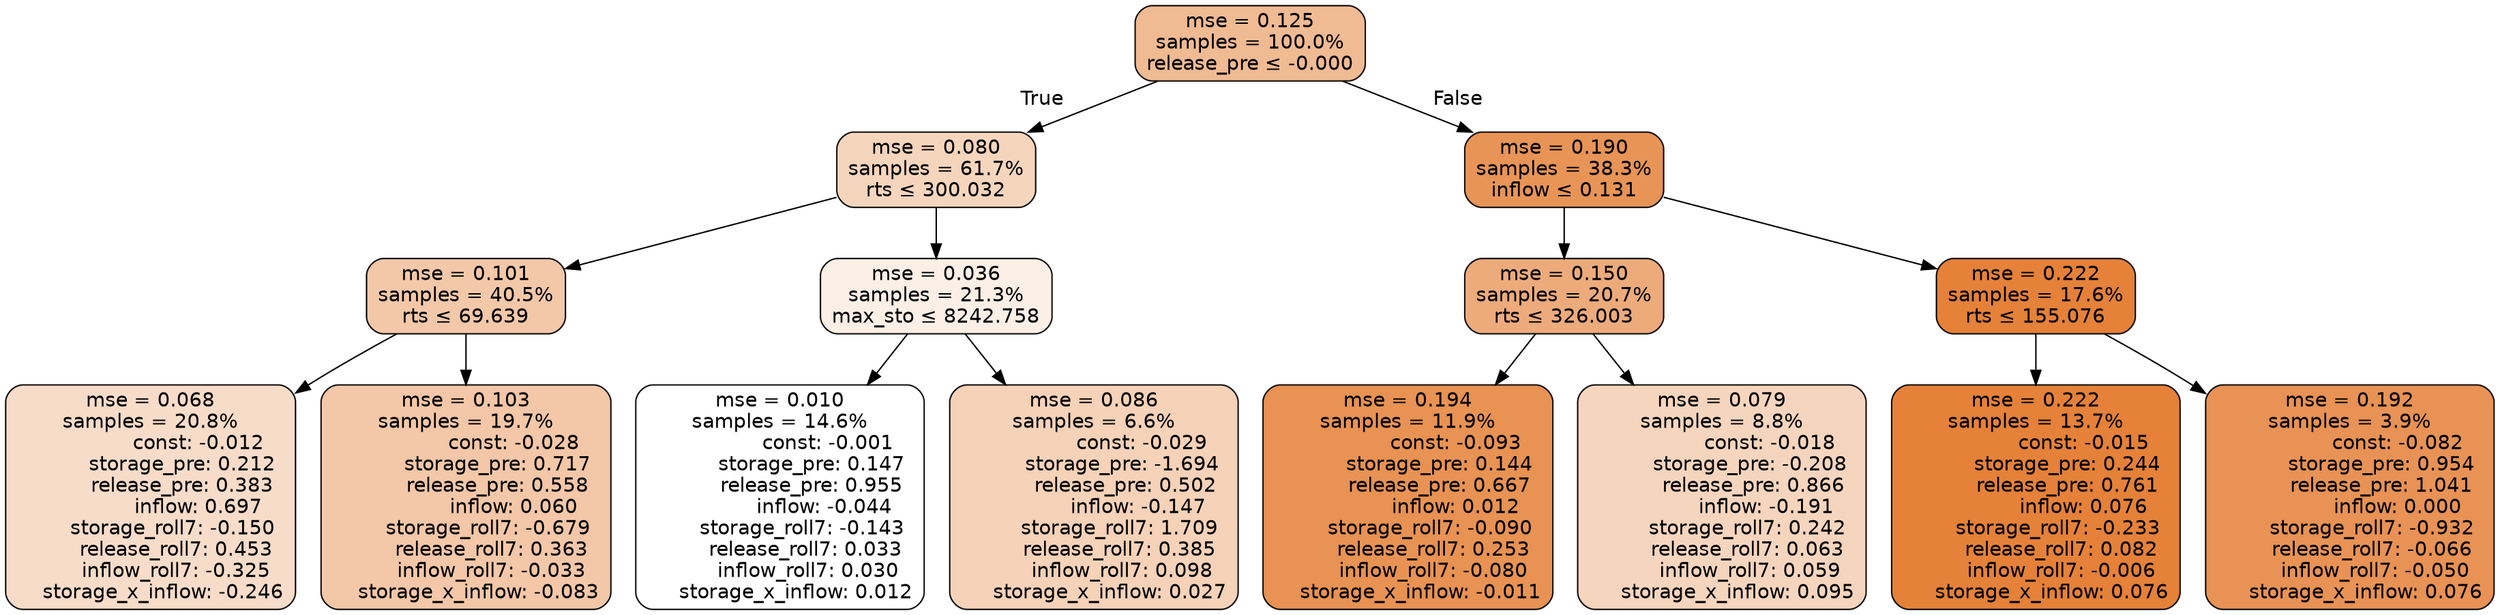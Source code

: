digraph tree {
bgcolor="transparent"
node [shape=rectangle, style="filled, rounded", color="black", fontname=helvetica] ;
edge [fontname=helvetica] ;
	"0" [label="mse = 0.125
samples = 100.0%
release_pre &le; -0.000", fillcolor="#f0ba93"]
	"1" [label="mse = 0.080
samples = 61.7%
rts &le; 300.032", fillcolor="#f6d5bd"]
	"2" [label="mse = 0.101
samples = 40.5%
rts &le; 69.639", fillcolor="#f3c8a9"]
	"3" [label="mse = 0.068
samples = 20.8%
               const: -0.012
          storage_pre: 0.212
          release_pre: 0.383
               inflow: 0.697
       storage_roll7: -0.150
        release_roll7: 0.453
        inflow_roll7: -0.325
    storage_x_inflow: -0.246", fillcolor="#f7dcc9"]
	"4" [label="mse = 0.103
samples = 19.7%
               const: -0.028
          storage_pre: 0.717
          release_pre: 0.558
               inflow: 0.060
       storage_roll7: -0.679
        release_roll7: 0.363
        inflow_roll7: -0.033
    storage_x_inflow: -0.083", fillcolor="#f3c7a7"]
	"5" [label="mse = 0.036
samples = 21.3%
max_sto &le; 8242.758", fillcolor="#fbefe6"]
	"6" [label="mse = 0.010
samples = 14.6%
               const: -0.001
          storage_pre: 0.147
          release_pre: 0.955
              inflow: -0.044
       storage_roll7: -0.143
        release_roll7: 0.033
         inflow_roll7: 0.030
     storage_x_inflow: 0.012", fillcolor="#ffffff"]
	"7" [label="mse = 0.086
samples = 6.6%
               const: -0.029
         storage_pre: -1.694
          release_pre: 0.502
              inflow: -0.147
        storage_roll7: 1.709
        release_roll7: 0.385
         inflow_roll7: 0.098
     storage_x_inflow: 0.027", fillcolor="#f5d2b8"]
	"8" [label="mse = 0.190
samples = 38.3%
inflow &le; 0.131", fillcolor="#e89457"]
	"9" [label="mse = 0.150
samples = 20.7%
rts &le; 326.003", fillcolor="#edab7c"]
	"10" [label="mse = 0.194
samples = 11.9%
               const: -0.093
          storage_pre: 0.144
          release_pre: 0.667
               inflow: 0.012
       storage_roll7: -0.090
        release_roll7: 0.253
        inflow_roll7: -0.080
    storage_x_inflow: -0.011", fillcolor="#e89253"]
	"11" [label="mse = 0.079
samples = 8.8%
               const: -0.018
         storage_pre: -0.208
          release_pre: 0.866
              inflow: -0.191
        storage_roll7: 0.242
        release_roll7: 0.063
         inflow_roll7: 0.059
     storage_x_inflow: 0.095", fillcolor="#f6d5be"]
	"12" [label="mse = 0.222
samples = 17.6%
rts &le; 155.076", fillcolor="#e58139"]
	"13" [label="mse = 0.222
samples = 13.7%
               const: -0.015
          storage_pre: 0.244
          release_pre: 0.761
               inflow: 0.076
       storage_roll7: -0.233
        release_roll7: 0.082
        inflow_roll7: -0.006
     storage_x_inflow: 0.076", fillcolor="#e58139"]
	"14" [label="mse = 0.192
samples = 3.9%
               const: -0.082
          storage_pre: 0.954
          release_pre: 1.041
               inflow: 0.000
       storage_roll7: -0.932
       release_roll7: -0.066
        inflow_roll7: -0.050
     storage_x_inflow: 0.076", fillcolor="#e89255"]

	"0" -> "1" [labeldistance=2.5, labelangle=45, headlabel="True"]
	"1" -> "2"
	"2" -> "3"
	"2" -> "4"
	"1" -> "5"
	"5" -> "6"
	"5" -> "7"
	"0" -> "8" [labeldistance=2.5, labelangle=-45, headlabel="False"]
	"8" -> "9"
	"9" -> "10"
	"9" -> "11"
	"8" -> "12"
	"12" -> "13"
	"12" -> "14"
}